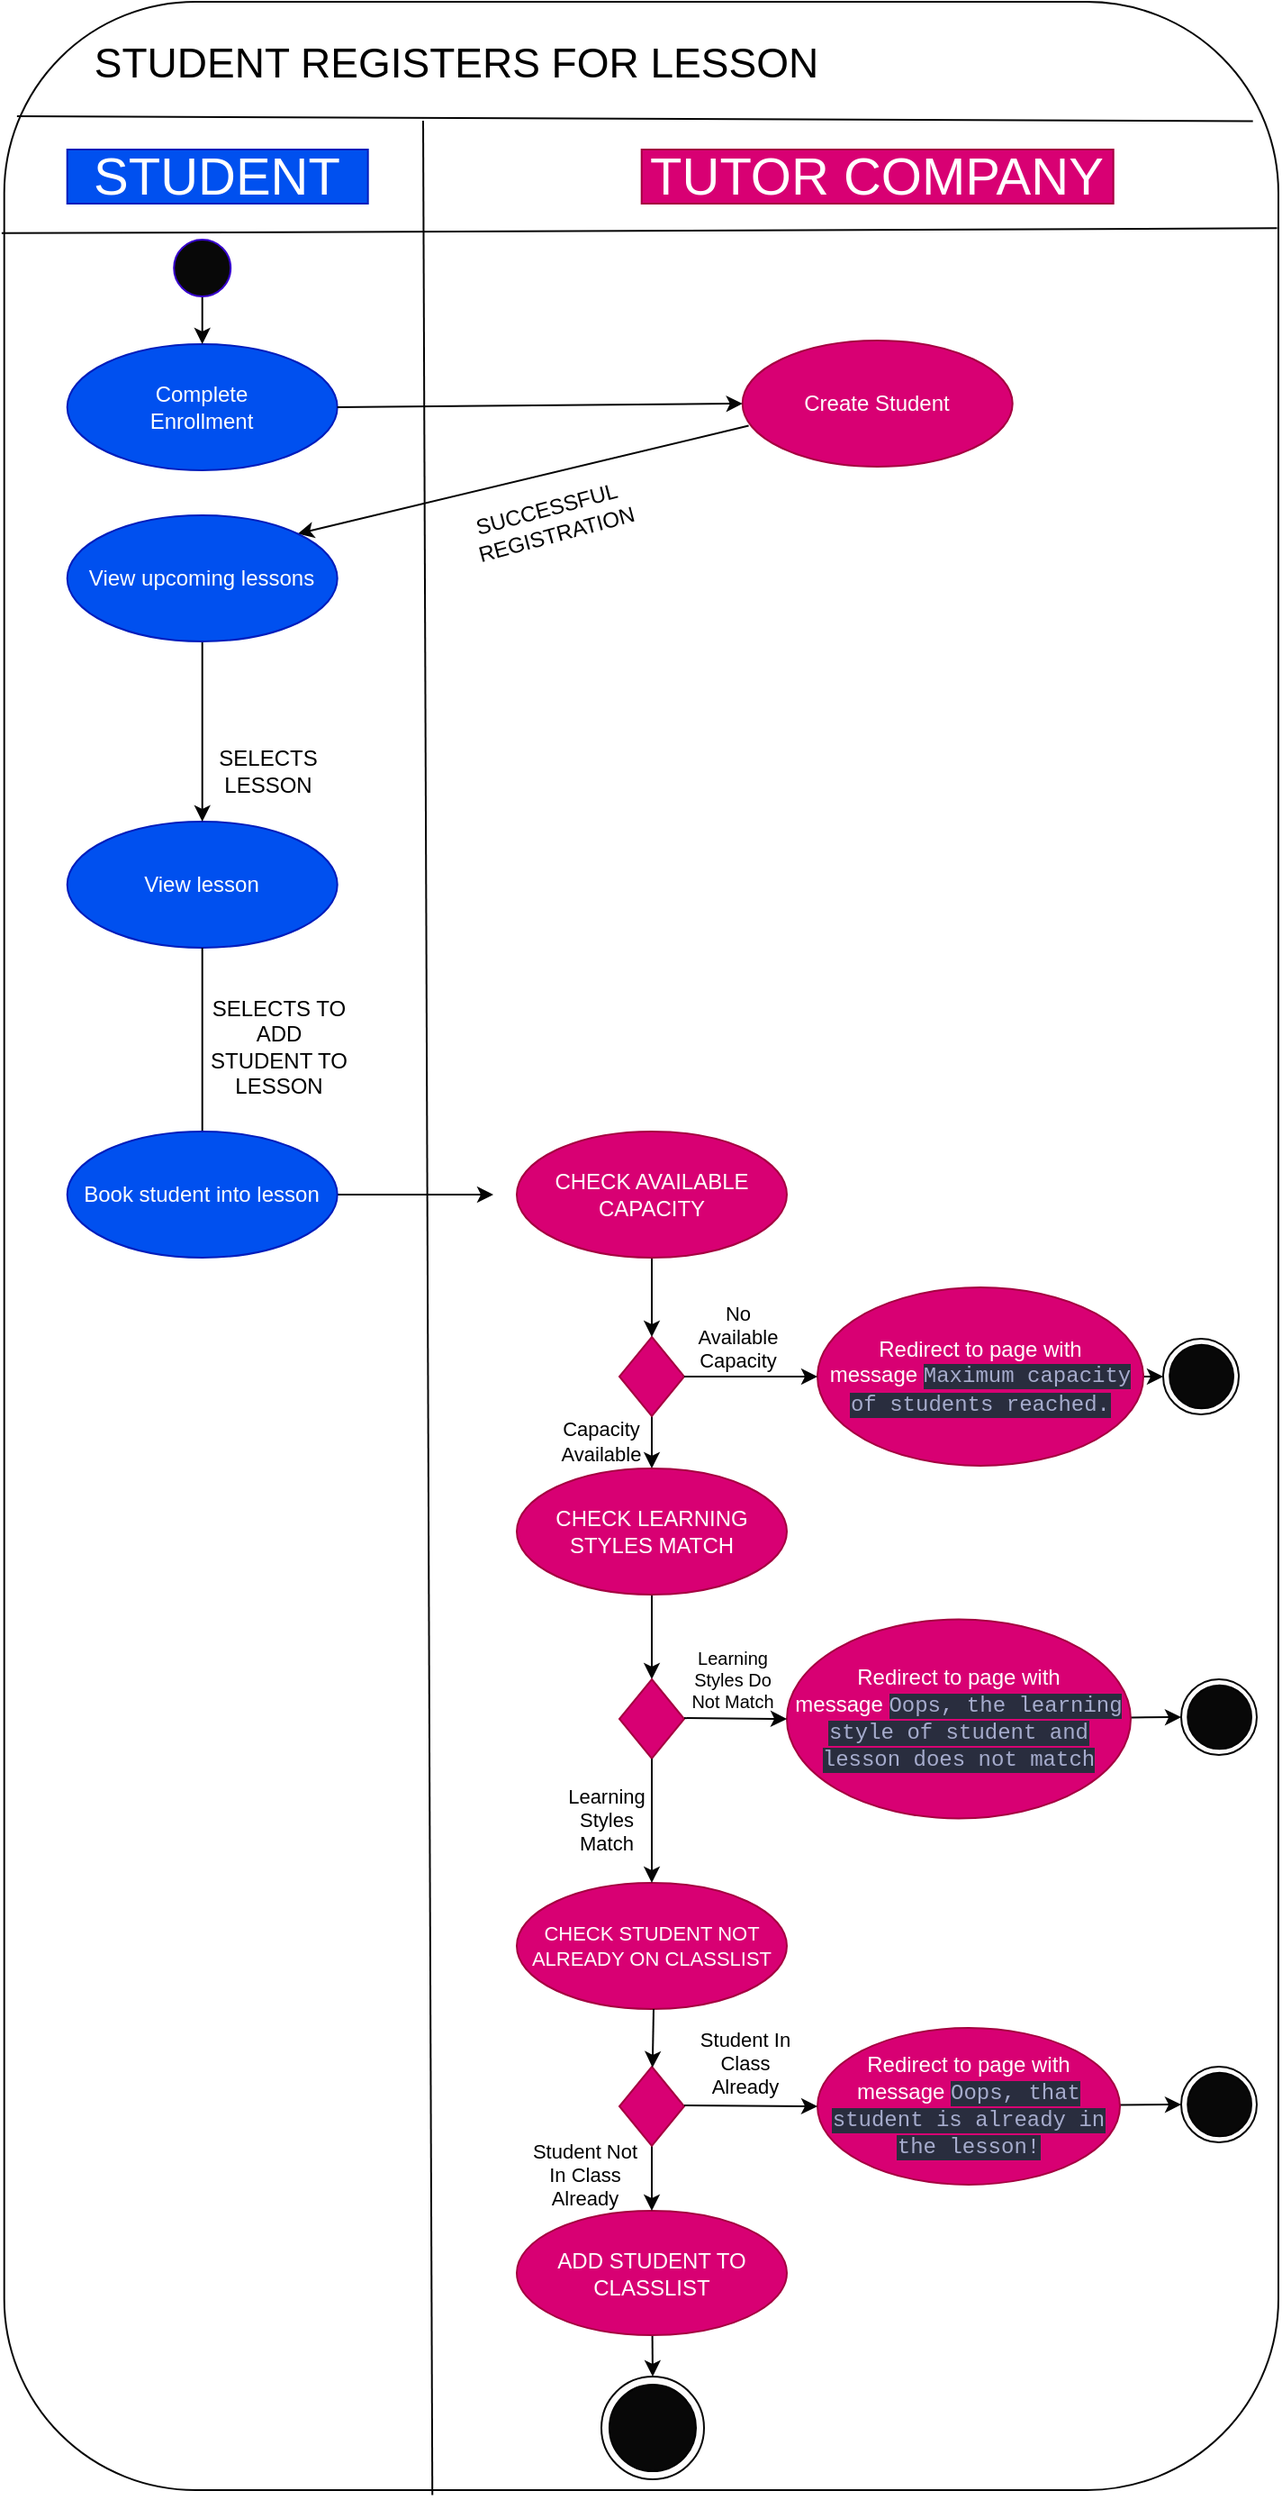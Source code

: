 <mxfile>
    <diagram id="ifJvqnLVRbsZhjdFwHzm" name="Page-1">
        <mxGraphModel dx="668" dy="650" grid="0" gridSize="10" guides="1" tooltips="1" connect="1" arrows="1" fold="1" page="1" pageScale="1" pageWidth="827" pageHeight="1169" background="#ffffff" math="0" shadow="0">
            <root>
                <mxCell id="0"/>
                <mxCell id="1" parent="0"/>
                <mxCell id="54" value="" style="rounded=1;whiteSpace=wrap;html=1;labelBackgroundColor=#ffffff;fontSize=20;fillColor=none;strokeColor=#080808;" parent="1" vertex="1">
                    <mxGeometry x="72.35" y="32" width="707.65" height="1381" as="geometry"/>
                </mxCell>
                <mxCell id="25" style="edgeStyle=none;html=1;entryX=1;entryY=0;entryDx=0;entryDy=0;strokeColor=#050505;fontSize=29;fontColor=#000000;exitX=0.023;exitY=0.675;exitDx=0;exitDy=0;exitPerimeter=0;" parent="1" source="2" target="7" edge="1">
                    <mxGeometry relative="1" as="geometry">
                        <mxPoint x="487.35" y="236" as="sourcePoint"/>
                    </mxGeometry>
                </mxCell>
                <mxCell id="2" value="Create Student" style="ellipse;whiteSpace=wrap;html=1;strokeColor=#A50040;fillColor=#d80073;fontColor=#ffffff;" parent="1" vertex="1">
                    <mxGeometry x="482.35" y="220" width="150" height="70" as="geometry"/>
                </mxCell>
                <mxCell id="29" style="edgeStyle=none;html=1;strokeColor=#050505;fontSize=12;fontColor=#000000;startArrow=none;" parent="1" source="9" edge="1">
                    <mxGeometry relative="1" as="geometry">
                        <mxPoint x="182.35" y="699.649" as="targetPoint"/>
                    </mxGeometry>
                </mxCell>
                <mxCell id="6" value="View lesson" style="ellipse;whiteSpace=wrap;html=1;strokeColor=#001DBC;fillColor=#0050ef;fontColor=#ffffff;" parent="1" vertex="1">
                    <mxGeometry x="107.35" y="487" width="150" height="70" as="geometry"/>
                </mxCell>
                <mxCell id="20" style="edgeStyle=none;html=1;entryX=0.5;entryY=0;entryDx=0;entryDy=0;strokeColor=#050505;fontSize=29;fontColor=#000000;" parent="1" source="7" target="6" edge="1">
                    <mxGeometry relative="1" as="geometry"/>
                </mxCell>
                <mxCell id="7" value="View upcoming lessons" style="ellipse;whiteSpace=wrap;html=1;strokeColor=#001DBC;fillColor=#0050ef;fontColor=#ffffff;" parent="1" vertex="1">
                    <mxGeometry x="107.35" y="317" width="150" height="70" as="geometry"/>
                </mxCell>
                <mxCell id="10" value="Complete&lt;br&gt;Enrollment" style="ellipse;whiteSpace=wrap;html=1;strokeColor=#001DBC;fillColor=#0050ef;fontColor=#ffffff;" parent="1" vertex="1">
                    <mxGeometry x="107.35" y="222" width="150" height="70" as="geometry"/>
                </mxCell>
                <mxCell id="16" value="STUDENT" style="text;html=1;align=center;verticalAlign=middle;whiteSpace=wrap;rounded=0;fontColor=#ffffff;fontSize=29;fillColor=#0050ef;strokeColor=#001DBC;" parent="1" vertex="1">
                    <mxGeometry x="107.35" y="114" width="167" height="30" as="geometry"/>
                </mxCell>
                <mxCell id="17" value="TUTOR COMPANY" style="text;html=1;align=center;verticalAlign=middle;whiteSpace=wrap;rounded=0;fontColor=#ffffff;fontSize=29;fillColor=#d80073;strokeColor=#A50040;" parent="1" vertex="1">
                    <mxGeometry x="426.35" y="114" width="262" height="30" as="geometry"/>
                </mxCell>
                <mxCell id="18" value="" style="endArrow=classic;html=1;fontSize=29;fontColor=#000000;exitX=1;exitY=0.5;exitDx=0;exitDy=0;strokeColor=#050505;entryX=0;entryY=0.5;entryDx=0;entryDy=0;" parent="1" source="10" target="2" edge="1">
                    <mxGeometry width="50" height="50" relative="1" as="geometry">
                        <mxPoint x="187.35" y="655" as="sourcePoint"/>
                        <mxPoint x="189.35" y="311" as="targetPoint"/>
                    </mxGeometry>
                </mxCell>
                <mxCell id="23" style="edgeStyle=none;html=1;entryX=0.5;entryY=0;entryDx=0;entryDy=0;strokeColor=#050505;fontSize=29;fontColor=#000000;exitX=0.5;exitY=1;exitDx=0;exitDy=0;" parent="1" source="67" target="10" edge="1">
                    <mxGeometry relative="1" as="geometry">
                        <mxPoint x="182.35" y="175" as="sourcePoint"/>
                    </mxGeometry>
                </mxCell>
                <mxCell id="26" value="SUCCESSFUL&amp;nbsp;&lt;br&gt;REGISTRATION" style="text;html=1;strokeColor=none;fillColor=none;align=center;verticalAlign=middle;whiteSpace=wrap;rounded=0;fontSize=12;fontColor=#000000;rotation=-15;" parent="1" vertex="1">
                    <mxGeometry x="334" y="303" width="86" height="33" as="geometry"/>
                </mxCell>
                <mxCell id="28" value="SELECTS LESSON" style="text;html=1;strokeColor=none;fillColor=none;align=center;verticalAlign=middle;whiteSpace=wrap;rounded=0;fontSize=12;fontColor=#000000;rotation=0;" parent="1" vertex="1">
                    <mxGeometry x="176.35" y="442" width="86" height="33" as="geometry"/>
                </mxCell>
                <mxCell id="30" value="SELECTS TO ADD STUDENT TO LESSON" style="text;html=1;strokeColor=none;fillColor=none;align=center;verticalAlign=middle;whiteSpace=wrap;rounded=0;fontSize=12;fontColor=#000000;rotation=0;" parent="1" vertex="1">
                    <mxGeometry x="182.35" y="595.5" width="86" height="33" as="geometry"/>
                </mxCell>
                <mxCell id="105" style="edgeStyle=none;html=1;entryX=0.5;entryY=0;entryDx=0;entryDy=0;strokeColor=#050505;fontSize=11;fontColor=#FFFFFF;" edge="1" parent="1" source="40" target="78">
                    <mxGeometry relative="1" as="geometry"/>
                </mxCell>
                <mxCell id="40" value="" style="rhombus;whiteSpace=wrap;html=1;labelBackgroundColor=#ffffff;fontSize=12;fontColor=#ffffff;fillColor=#d80073;strokeColor=#A50040;" parent="1" vertex="1">
                    <mxGeometry x="414" y="773" width="36" height="44" as="geometry"/>
                </mxCell>
                <mxCell id="64" style="edgeStyle=none;html=1;strokeColor=#050505;fontSize=20;fontColor=#000000;entryX=0.5;entryY=0;entryDx=0;entryDy=0;" parent="1" source="49" target="69" edge="1">
                    <mxGeometry relative="1" as="geometry">
                        <mxPoint x="553.35" y="1315" as="targetPoint"/>
                    </mxGeometry>
                </mxCell>
                <mxCell id="49" value="ADD STUDENT TO CLASSLIST" style="ellipse;whiteSpace=wrap;html=1;strokeColor=#A50040;fillColor=#d80073;fontColor=#ffffff;" parent="1" vertex="1">
                    <mxGeometry x="357" y="1258" width="150" height="69" as="geometry"/>
                </mxCell>
                <mxCell id="53" value="STUDENT REGISTERS FOR LESSON" style="text;html=1;strokeColor=none;fillColor=none;align=center;verticalAlign=middle;whiteSpace=wrap;rounded=0;labelBackgroundColor=#ffffff;fontSize=23;fontColor=#000000;" parent="1" vertex="1">
                    <mxGeometry x="95.35" y="51" width="457" height="30" as="geometry"/>
                </mxCell>
                <mxCell id="57" value="" style="endArrow=none;html=1;strokeColor=#050505;fontSize=20;fontColor=#000000;entryX=0.01;entryY=0.046;entryDx=0;entryDy=0;entryPerimeter=0;exitX=0.98;exitY=0.048;exitDx=0;exitDy=0;exitPerimeter=0;" parent="1" source="54" target="54" edge="1">
                    <mxGeometry width="50" height="50" relative="1" as="geometry">
                        <mxPoint x="767.35" y="85" as="sourcePoint"/>
                        <mxPoint x="427.35" y="182" as="targetPoint"/>
                    </mxGeometry>
                </mxCell>
                <mxCell id="58" value="" style="endArrow=none;html=1;strokeColor=#050505;fontSize=20;fontColor=#000000;entryX=-0.002;entryY=0.093;entryDx=0;entryDy=0;entryPerimeter=0;exitX=0.999;exitY=0.091;exitDx=0;exitDy=0;exitPerimeter=0;" parent="1" source="54" target="54" edge="1">
                    <mxGeometry width="50" height="50" relative="1" as="geometry">
                        <mxPoint x="774.35" y="93" as="sourcePoint"/>
                        <mxPoint x="87.238" y="94.968" as="targetPoint"/>
                    </mxGeometry>
                </mxCell>
                <mxCell id="60" value="" style="edgeStyle=none;html=1;strokeColor=#050505;fontSize=12;fontColor=#000000;endArrow=none;" parent="1" source="6" target="9" edge="1">
                    <mxGeometry relative="1" as="geometry">
                        <mxPoint x="182.35" y="699.649" as="targetPoint"/>
                        <mxPoint x="182.558" y="557.0" as="sourcePoint"/>
                    </mxGeometry>
                </mxCell>
                <mxCell id="74" style="edgeStyle=none;html=1;entryX=0;entryY=0.5;entryDx=0;entryDy=0;fontColor=#080808;strokeColor=#050505;" edge="1" parent="1" source="9">
                    <mxGeometry relative="1" as="geometry">
                        <mxPoint x="344" y="694" as="targetPoint"/>
                    </mxGeometry>
                </mxCell>
                <mxCell id="9" value="Book student into lesson" style="ellipse;whiteSpace=wrap;html=1;strokeColor=#001DBC;fillColor=#0050ef;fontColor=#ffffff;" parent="1" vertex="1">
                    <mxGeometry x="107.35" y="659" width="150" height="70" as="geometry"/>
                </mxCell>
                <mxCell id="65" value="" style="endArrow=none;html=1;strokeColor=#050505;fontSize=23;fontColor=#000000;exitX=0.336;exitY=1.002;exitDx=0;exitDy=0;exitPerimeter=0;" parent="1" edge="1" source="54">
                    <mxGeometry width="50" height="50" relative="1" as="geometry">
                        <mxPoint x="305.35" y="1193" as="sourcePoint"/>
                        <mxPoint x="305" y="98" as="targetPoint"/>
                    </mxGeometry>
                </mxCell>
                <mxCell id="67" value="" style="ellipse;whiteSpace=wrap;html=1;aspect=fixed;fillColor=#080808;fontColor=#ffffff;strokeColor=#3700CC;" vertex="1" parent="1">
                    <mxGeometry x="166.6" y="164" width="31.5" height="31.5" as="geometry"/>
                </mxCell>
                <mxCell id="70" value="" style="group" vertex="1" connectable="0" parent="1">
                    <mxGeometry x="404" y="1350" width="57" height="57" as="geometry"/>
                </mxCell>
                <mxCell id="69" value="" style="ellipse;whiteSpace=wrap;html=1;aspect=fixed;fillColor=#fdfcfc;strokeColor=#080808;" vertex="1" parent="70">
                    <mxGeometry width="57" height="57" as="geometry"/>
                </mxCell>
                <mxCell id="68" value="" style="ellipse;whiteSpace=wrap;html=1;aspect=fixed;fillColor=#080808;" vertex="1" parent="70">
                    <mxGeometry x="4.5" y="4.5" width="48" height="48" as="geometry"/>
                </mxCell>
                <mxCell id="104" style="edgeStyle=none;html=1;entryX=0.5;entryY=0;entryDx=0;entryDy=0;strokeColor=#050505;fontSize=11;fontColor=#FFFFFF;" edge="1" parent="1" source="76" target="40">
                    <mxGeometry relative="1" as="geometry"/>
                </mxCell>
                <mxCell id="76" value="&lt;span style=&quot;&quot;&gt;CHECK AVAILABLE CAPACITY&lt;/span&gt;" style="ellipse;whiteSpace=wrap;html=1;strokeColor=#A50040;fillColor=#d80073;fontColor=#FFFFFF;" vertex="1" parent="1">
                    <mxGeometry x="357" y="659" width="150" height="70" as="geometry"/>
                </mxCell>
                <mxCell id="108" style="edgeStyle=none;html=1;strokeColor=#050505;fontSize=11;fontColor=#FFFFFF;entryX=0;entryY=0.5;entryDx=0;entryDy=0;" edge="1" parent="1" source="77" target="89">
                    <mxGeometry relative="1" as="geometry">
                        <mxPoint x="692.73" y="795" as="targetPoint"/>
                    </mxGeometry>
                </mxCell>
                <mxCell id="77" value="&lt;span style=&quot;&quot;&gt;Redirect to page with message&amp;nbsp;&lt;/span&gt;&lt;span style=&quot;background-color: rgb(41, 45, 62); color: rgb(166, 172, 205); font-family: Menlo, Monaco, &amp;quot;Courier New&amp;quot;, monospace;&quot;&gt;Maximum capacity of students reached.&lt;/span&gt;" style="ellipse;whiteSpace=wrap;html=1;strokeColor=#A50040;fillColor=#d80073;fontColor=#FFFFFF;" vertex="1" parent="1">
                    <mxGeometry x="524" y="745.5" width="181" height="99" as="geometry"/>
                </mxCell>
                <mxCell id="103" style="edgeStyle=none;html=1;entryX=0.5;entryY=0;entryDx=0;entryDy=0;strokeColor=#050505;fontSize=11;fontColor=#FFFFFF;" edge="1" parent="1" source="78" target="79">
                    <mxGeometry relative="1" as="geometry"/>
                </mxCell>
                <mxCell id="78" value="CHECK LEARNING STYLES MATCH" style="ellipse;whiteSpace=wrap;html=1;strokeColor=#A50040;fillColor=#d80073;fontColor=#FFFFFF;" vertex="1" parent="1">
                    <mxGeometry x="357" y="846" width="150" height="70" as="geometry"/>
                </mxCell>
                <mxCell id="79" value="" style="rhombus;whiteSpace=wrap;html=1;labelBackgroundColor=#ffffff;fontSize=12;fontColor=#ffffff;fillColor=#d80073;strokeColor=#A50040;" vertex="1" parent="1">
                    <mxGeometry x="414" y="963" width="36" height="44" as="geometry"/>
                </mxCell>
                <mxCell id="80" value="CHECK STUDENT NOT ALREADY ON CLASSLIST" style="ellipse;whiteSpace=wrap;html=1;strokeColor=#A50040;fillColor=#d80073;fontColor=#FFFFFF;fontSize=11;" vertex="1" parent="1">
                    <mxGeometry x="357" y="1076" width="150" height="70" as="geometry"/>
                </mxCell>
                <mxCell id="99" style="edgeStyle=none;html=1;entryX=0.5;entryY=0;entryDx=0;entryDy=0;strokeColor=#050505;fontSize=11;fontColor=#FFFFFF;" edge="1" parent="1" source="81" target="49">
                    <mxGeometry relative="1" as="geometry"/>
                </mxCell>
                <mxCell id="81" value="" style="rhombus;whiteSpace=wrap;html=1;labelBackgroundColor=#ffffff;fontSize=12;fontColor=#ffffff;fillColor=#d80073;strokeColor=#A50040;" vertex="1" parent="1">
                    <mxGeometry x="414" y="1178" width="36" height="44" as="geometry"/>
                </mxCell>
                <mxCell id="82" value="" style="group" vertex="1" connectable="0" parent="1">
                    <mxGeometry x="726" y="1178" width="46" height="42" as="geometry"/>
                </mxCell>
                <mxCell id="83" value="" style="ellipse;whiteSpace=wrap;html=1;aspect=fixed;fillColor=#fdfcfc;strokeColor=#080808;" vertex="1" parent="82">
                    <mxGeometry width="42" height="42" as="geometry"/>
                </mxCell>
                <mxCell id="84" value="" style="ellipse;whiteSpace=wrap;html=1;aspect=fixed;fillColor=#080808;" vertex="1" parent="82">
                    <mxGeometry x="3.632" y="3.316" width="35.368" height="35.368" as="geometry"/>
                </mxCell>
                <mxCell id="85" value="" style="group" vertex="1" connectable="0" parent="1">
                    <mxGeometry x="726" y="963" width="46" height="42" as="geometry"/>
                </mxCell>
                <mxCell id="86" value="" style="ellipse;whiteSpace=wrap;html=1;aspect=fixed;fillColor=#fdfcfc;strokeColor=#080808;" vertex="1" parent="85">
                    <mxGeometry width="42" height="42" as="geometry"/>
                </mxCell>
                <mxCell id="87" value="" style="ellipse;whiteSpace=wrap;html=1;aspect=fixed;fillColor=#080808;" vertex="1" parent="85">
                    <mxGeometry x="3.632" y="3.316" width="35.368" height="35.368" as="geometry"/>
                </mxCell>
                <mxCell id="88" value="" style="group" vertex="1" connectable="0" parent="1">
                    <mxGeometry x="716" y="774" width="46" height="42" as="geometry"/>
                </mxCell>
                <mxCell id="89" value="" style="ellipse;whiteSpace=wrap;html=1;aspect=fixed;fillColor=#fdfcfc;strokeColor=#080808;" vertex="1" parent="88">
                    <mxGeometry width="42" height="42" as="geometry"/>
                </mxCell>
                <mxCell id="90" value="" style="ellipse;whiteSpace=wrap;html=1;aspect=fixed;fillColor=#080808;" vertex="1" parent="88">
                    <mxGeometry x="3.632" y="3.316" width="35.368" height="35.368" as="geometry"/>
                </mxCell>
                <mxCell id="107" style="edgeStyle=none;html=1;entryX=0;entryY=0.5;entryDx=0;entryDy=0;strokeColor=#050505;fontSize=11;fontColor=#FFFFFF;" edge="1" parent="1" source="91" target="86">
                    <mxGeometry relative="1" as="geometry"/>
                </mxCell>
                <mxCell id="91" value="Redirect to page with message&amp;nbsp;&lt;span style=&quot;background-color: rgb(41, 45, 62); color: rgb(166, 172, 205); font-family: Menlo, Monaco, &amp;quot;Courier New&amp;quot;, monospace;&quot;&gt;Oops, the learning style of student and lesson does not match&lt;/span&gt;" style="ellipse;whiteSpace=wrap;html=1;strokeColor=#A50040;fillColor=#d80073;fontColor=#FFFFFF;" vertex="1" parent="1">
                    <mxGeometry x="507" y="929.75" width="191" height="110.5" as="geometry"/>
                </mxCell>
                <mxCell id="106" style="edgeStyle=none;html=1;entryX=0;entryY=0.5;entryDx=0;entryDy=0;strokeColor=#050505;fontSize=11;fontColor=#FFFFFF;" edge="1" parent="1" source="92" target="83">
                    <mxGeometry relative="1" as="geometry"/>
                </mxCell>
                <mxCell id="92" value="Redirect to page with message&amp;nbsp;&lt;span style=&quot;background-color: rgb(41, 45, 62); color: rgb(166, 172, 205); font-family: Menlo, Monaco, &amp;quot;Courier New&amp;quot;, monospace;&quot;&gt;Oops, that student is already in the lesson!&lt;/span&gt;" style="ellipse;whiteSpace=wrap;html=1;strokeColor=#A50040;fillColor=#d80073;fontColor=#FFFFFF;" vertex="1" parent="1">
                    <mxGeometry x="524" y="1156.5" width="168" height="87" as="geometry"/>
                </mxCell>
                <mxCell id="96" value="" style="endArrow=classic;html=1;strokeColor=#050505;fontSize=11;fontColor=#FFFFFF;exitX=1;exitY=0.5;exitDx=0;exitDy=0;entryX=0;entryY=0.5;entryDx=0;entryDy=0;" edge="1" parent="1" source="40" target="77">
                    <mxGeometry width="50" height="50" relative="1" as="geometry">
                        <mxPoint x="457" y="788" as="sourcePoint"/>
                        <mxPoint x="507" y="738" as="targetPoint"/>
                    </mxGeometry>
                </mxCell>
                <mxCell id="97" value="" style="endArrow=classic;html=1;strokeColor=#050505;fontSize=11;fontColor=#FFFFFF;exitX=1;exitY=0.5;exitDx=0;exitDy=0;entryX=0;entryY=0.5;entryDx=0;entryDy=0;" edge="1" parent="1" target="91">
                    <mxGeometry width="50" height="50" relative="1" as="geometry">
                        <mxPoint x="450.0" y="984.55" as="sourcePoint"/>
                        <mxPoint x="520.0" y="984.55" as="targetPoint"/>
                    </mxGeometry>
                </mxCell>
                <mxCell id="98" value="" style="endArrow=classic;html=1;strokeColor=#050505;fontSize=11;fontColor=#FFFFFF;exitX=1;exitY=0.5;exitDx=0;exitDy=0;entryX=0;entryY=0.5;entryDx=0;entryDy=0;" edge="1" parent="1" target="92">
                    <mxGeometry width="50" height="50" relative="1" as="geometry">
                        <mxPoint x="450.0" y="1199.55" as="sourcePoint"/>
                        <mxPoint x="520.0" y="1199.55" as="targetPoint"/>
                    </mxGeometry>
                </mxCell>
                <mxCell id="100" style="edgeStyle=none;html=1;strokeColor=#050505;fontSize=11;fontColor=#FFFFFF;" edge="1" parent="1" target="81">
                    <mxGeometry relative="1" as="geometry">
                        <mxPoint x="433" y="1146" as="sourcePoint"/>
                        <mxPoint x="433" y="1169" as="targetPoint"/>
                    </mxGeometry>
                </mxCell>
                <mxCell id="102" value="" style="endArrow=classic;html=1;strokeColor=#050505;fontSize=11;fontColor=#FFFFFF;entryX=0.5;entryY=0;entryDx=0;entryDy=0;" edge="1" parent="1" source="79" target="80">
                    <mxGeometry width="50" height="50" relative="1" as="geometry">
                        <mxPoint x="448" y="1058" as="sourcePoint"/>
                        <mxPoint x="498" y="1008" as="targetPoint"/>
                    </mxGeometry>
                </mxCell>
                <mxCell id="110" value="Capacity Available" style="text;html=1;strokeColor=none;fillColor=none;align=center;verticalAlign=middle;whiteSpace=wrap;rounded=0;fontSize=11;fontColor=#000000;" vertex="1" parent="1">
                    <mxGeometry x="374" y="816" width="60" height="30" as="geometry"/>
                </mxCell>
                <mxCell id="111" value="No Available Capacity" style="text;html=1;strokeColor=none;fillColor=none;align=center;verticalAlign=middle;whiteSpace=wrap;rounded=0;fontSize=11;fontColor=#000000;" vertex="1" parent="1">
                    <mxGeometry x="450" y="758" width="60" height="30" as="geometry"/>
                </mxCell>
                <mxCell id="113" value="Learning Styles Match" style="text;html=1;strokeColor=none;fillColor=none;align=center;verticalAlign=middle;whiteSpace=wrap;rounded=0;fontSize=11;fontColor=#000000;" vertex="1" parent="1">
                    <mxGeometry x="377" y="1026" width="60" height="30" as="geometry"/>
                </mxCell>
                <mxCell id="114" value="Learning Styles Do Not Match" style="text;html=1;strokeColor=none;fillColor=none;align=center;verticalAlign=middle;whiteSpace=wrap;rounded=0;fontSize=10;fontColor=#000000;" vertex="1" parent="1">
                    <mxGeometry x="447" y="948" width="60" height="30" as="geometry"/>
                </mxCell>
                <mxCell id="117" value="Student Not In Class Already" style="text;html=1;strokeColor=none;fillColor=none;align=center;verticalAlign=middle;whiteSpace=wrap;rounded=0;fontSize=11;fontColor=#000000;" vertex="1" parent="1">
                    <mxGeometry x="361" y="1221" width="68" height="34" as="geometry"/>
                </mxCell>
                <mxCell id="118" value="Student In Class Already" style="text;html=1;strokeColor=none;fillColor=none;align=center;verticalAlign=middle;whiteSpace=wrap;rounded=0;fontSize=11;fontColor=#000000;" vertex="1" parent="1">
                    <mxGeometry x="450" y="1159" width="68" height="34" as="geometry"/>
                </mxCell>
            </root>
        </mxGraphModel>
    </diagram>
</mxfile>
